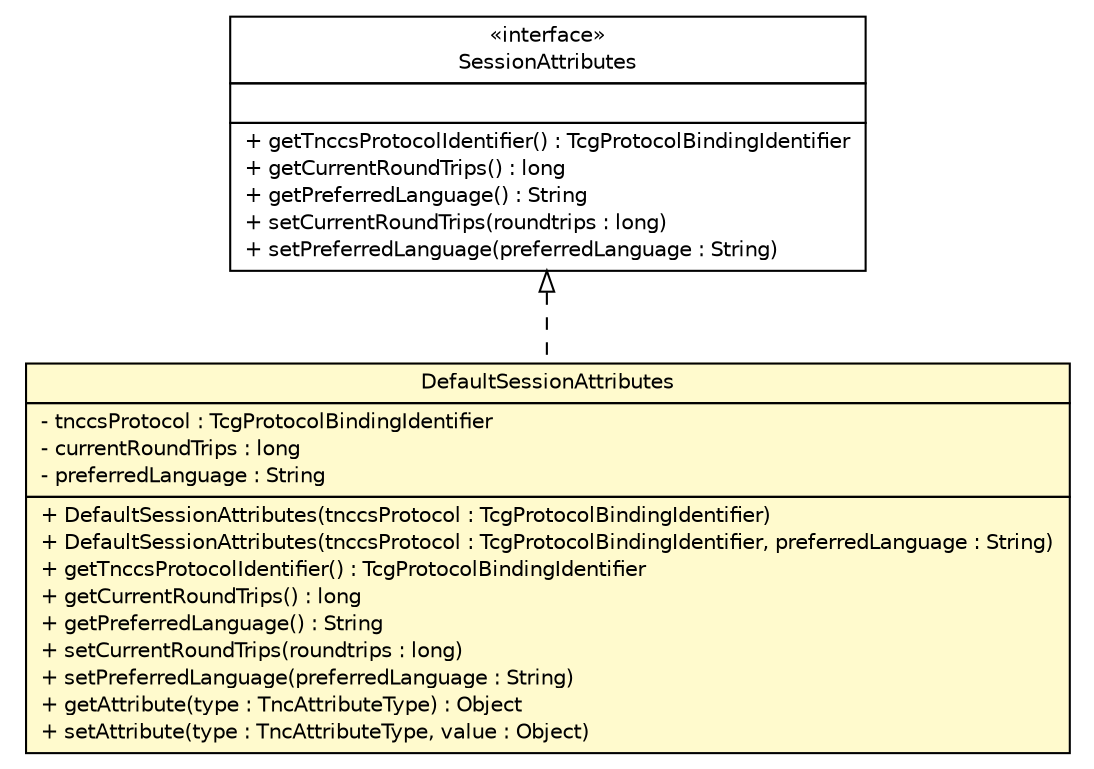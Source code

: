 #!/usr/local/bin/dot
#
# Class diagram 
# Generated by UMLGraph version R5_6 (http://www.umlgraph.org/)
#

digraph G {
	edge [fontname="Helvetica",fontsize=10,labelfontname="Helvetica",labelfontsize=10];
	node [fontname="Helvetica",fontsize=10,shape=plaintext];
	nodesep=0.25;
	ranksep=0.5;
	// de.hsbremen.tc.tnc.tnccs.session.base.SessionAttributes
	c16567 [label=<<table title="de.hsbremen.tc.tnc.tnccs.session.base.SessionAttributes" border="0" cellborder="1" cellspacing="0" cellpadding="2" port="p" href="../SessionAttributes.html">
		<tr><td><table border="0" cellspacing="0" cellpadding="1">
<tr><td align="center" balign="center"> &#171;interface&#187; </td></tr>
<tr><td align="center" balign="center"> SessionAttributes </td></tr>
		</table></td></tr>
		<tr><td><table border="0" cellspacing="0" cellpadding="1">
<tr><td align="left" balign="left">  </td></tr>
		</table></td></tr>
		<tr><td><table border="0" cellspacing="0" cellpadding="1">
<tr><td align="left" balign="left"> + getTnccsProtocolIdentifier() : TcgProtocolBindingIdentifier </td></tr>
<tr><td align="left" balign="left"> + getCurrentRoundTrips() : long </td></tr>
<tr><td align="left" balign="left"> + getPreferredLanguage() : String </td></tr>
<tr><td align="left" balign="left"> + setCurrentRoundTrips(roundtrips : long) </td></tr>
<tr><td align="left" balign="left"> + setPreferredLanguage(preferredLanguage : String) </td></tr>
		</table></td></tr>
		</table>>, URL="../SessionAttributes.html", fontname="Helvetica", fontcolor="black", fontsize=10.0];
	// de.hsbremen.tc.tnc.tnccs.session.base.simple.DefaultSessionAttributes
	c16576 [label=<<table title="de.hsbremen.tc.tnc.tnccs.session.base.simple.DefaultSessionAttributes" border="0" cellborder="1" cellspacing="0" cellpadding="2" port="p" bgcolor="lemonChiffon" href="./DefaultSessionAttributes.html">
		<tr><td><table border="0" cellspacing="0" cellpadding="1">
<tr><td align="center" balign="center"> DefaultSessionAttributes </td></tr>
		</table></td></tr>
		<tr><td><table border="0" cellspacing="0" cellpadding="1">
<tr><td align="left" balign="left"> - tnccsProtocol : TcgProtocolBindingIdentifier </td></tr>
<tr><td align="left" balign="left"> - currentRoundTrips : long </td></tr>
<tr><td align="left" balign="left"> - preferredLanguage : String </td></tr>
		</table></td></tr>
		<tr><td><table border="0" cellspacing="0" cellpadding="1">
<tr><td align="left" balign="left"> + DefaultSessionAttributes(tnccsProtocol : TcgProtocolBindingIdentifier) </td></tr>
<tr><td align="left" balign="left"> + DefaultSessionAttributes(tnccsProtocol : TcgProtocolBindingIdentifier, preferredLanguage : String) </td></tr>
<tr><td align="left" balign="left"> + getTnccsProtocolIdentifier() : TcgProtocolBindingIdentifier </td></tr>
<tr><td align="left" balign="left"> + getCurrentRoundTrips() : long </td></tr>
<tr><td align="left" balign="left"> + getPreferredLanguage() : String </td></tr>
<tr><td align="left" balign="left"> + setCurrentRoundTrips(roundtrips : long) </td></tr>
<tr><td align="left" balign="left"> + setPreferredLanguage(preferredLanguage : String) </td></tr>
<tr><td align="left" balign="left"> + getAttribute(type : TncAttributeType) : Object </td></tr>
<tr><td align="left" balign="left"> + setAttribute(type : TncAttributeType, value : Object) </td></tr>
		</table></td></tr>
		</table>>, URL="./DefaultSessionAttributes.html", fontname="Helvetica", fontcolor="black", fontsize=10.0];
	//de.hsbremen.tc.tnc.tnccs.session.base.simple.DefaultSessionAttributes implements de.hsbremen.tc.tnc.tnccs.session.base.SessionAttributes
	c16567:p -> c16576:p [dir=back,arrowtail=empty,style=dashed];
}

